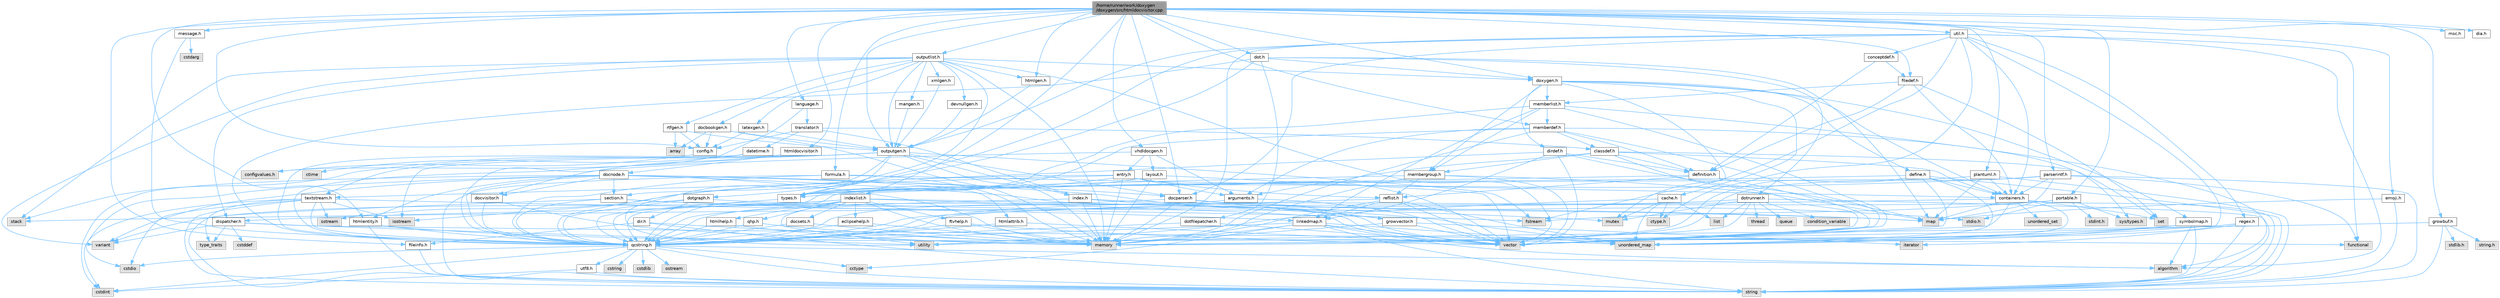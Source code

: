 digraph "/home/runner/work/doxygen/doxygen/src/htmldocvisitor.cpp"
{
 // INTERACTIVE_SVG=YES
 // LATEX_PDF_SIZE
  bgcolor="transparent";
  edge [fontname=Helvetica,fontsize=10,labelfontname=Helvetica,labelfontsize=10];
  node [fontname=Helvetica,fontsize=10,shape=box,height=0.2,width=0.4];
  Node1 [label="/home/runner/work/doxygen\l/doxygen/src/htmldocvisitor.cpp",height=0.2,width=0.4,color="gray40", fillcolor="grey60", style="filled", fontcolor="black",tooltip=" "];
  Node1 -> Node2 [color="steelblue1",style="solid"];
  Node2 [label="htmldocvisitor.h",height=0.2,width=0.4,color="grey40", fillcolor="white", style="filled",URL="$d0/d71/htmldocvisitor_8h.html",tooltip=" "];
  Node2 -> Node3 [color="steelblue1",style="solid"];
  Node3 [label="docvisitor.h",height=0.2,width=0.4,color="grey40", fillcolor="white", style="filled",URL="$d2/d3c/docvisitor_8h.html",tooltip=" "];
  Node3 -> Node4 [color="steelblue1",style="solid"];
  Node4 [label="memory",height=0.2,width=0.4,color="grey60", fillcolor="#E0E0E0", style="filled",tooltip=" "];
  Node3 -> Node5 [color="steelblue1",style="solid"];
  Node5 [label="qcstring.h",height=0.2,width=0.4,color="grey40", fillcolor="white", style="filled",URL="$d7/d5c/qcstring_8h.html",tooltip=" "];
  Node5 -> Node6 [color="steelblue1",style="solid"];
  Node6 [label="string",height=0.2,width=0.4,color="grey60", fillcolor="#E0E0E0", style="filled",tooltip=" "];
  Node5 -> Node7 [color="steelblue1",style="solid"];
  Node7 [label="algorithm",height=0.2,width=0.4,color="grey60", fillcolor="#E0E0E0", style="filled",tooltip=" "];
  Node5 -> Node8 [color="steelblue1",style="solid"];
  Node8 [label="cctype",height=0.2,width=0.4,color="grey60", fillcolor="#E0E0E0", style="filled",tooltip=" "];
  Node5 -> Node9 [color="steelblue1",style="solid"];
  Node9 [label="cstring",height=0.2,width=0.4,color="grey60", fillcolor="#E0E0E0", style="filled",tooltip=" "];
  Node5 -> Node10 [color="steelblue1",style="solid"];
  Node10 [label="cstdio",height=0.2,width=0.4,color="grey60", fillcolor="#E0E0E0", style="filled",tooltip=" "];
  Node5 -> Node11 [color="steelblue1",style="solid"];
  Node11 [label="cstdlib",height=0.2,width=0.4,color="grey60", fillcolor="#E0E0E0", style="filled",tooltip=" "];
  Node5 -> Node12 [color="steelblue1",style="solid"];
  Node12 [label="cstdint",height=0.2,width=0.4,color="grey60", fillcolor="#E0E0E0", style="filled",tooltip=" "];
  Node5 -> Node13 [color="steelblue1",style="solid"];
  Node13 [label="ostream",height=0.2,width=0.4,color="grey60", fillcolor="#E0E0E0", style="filled",tooltip=" "];
  Node5 -> Node14 [color="steelblue1",style="solid"];
  Node14 [label="utf8.h",height=0.2,width=0.4,color="grey40", fillcolor="white", style="filled",URL="$db/d7c/utf8_8h.html",tooltip="Various UTF8 related helper functions."];
  Node14 -> Node12 [color="steelblue1",style="solid"];
  Node14 -> Node6 [color="steelblue1",style="solid"];
  Node2 -> Node15 [color="steelblue1",style="solid"];
  Node15 [label="docnode.h",height=0.2,width=0.4,color="grey40", fillcolor="white", style="filled",URL="$de/d2b/docnode_8h.html",tooltip=" "];
  Node15 -> Node10 [color="steelblue1",style="solid"];
  Node15 -> Node12 [color="steelblue1",style="solid"];
  Node15 -> Node16 [color="steelblue1",style="solid"];
  Node16 [label="vector",height=0.2,width=0.4,color="grey60", fillcolor="#E0E0E0", style="filled",tooltip=" "];
  Node15 -> Node4 [color="steelblue1",style="solid"];
  Node15 -> Node17 [color="steelblue1",style="solid"];
  Node17 [label="variant",height=0.2,width=0.4,color="grey60", fillcolor="#E0E0E0", style="filled",tooltip=" "];
  Node15 -> Node5 [color="steelblue1",style="solid"];
  Node15 -> Node3 [color="steelblue1",style="solid"];
  Node15 -> Node18 [color="steelblue1",style="solid"];
  Node18 [label="docparser.h",height=0.2,width=0.4,color="grey40", fillcolor="white", style="filled",URL="$de/d9c/docparser_8h.html",tooltip=" "];
  Node18 -> Node19 [color="steelblue1",style="solid"];
  Node19 [label="stdio.h",height=0.2,width=0.4,color="grey60", fillcolor="#E0E0E0", style="filled",tooltip=" "];
  Node18 -> Node4 [color="steelblue1",style="solid"];
  Node18 -> Node5 [color="steelblue1",style="solid"];
  Node18 -> Node20 [color="steelblue1",style="solid"];
  Node20 [label="growvector.h",height=0.2,width=0.4,color="grey40", fillcolor="white", style="filled",URL="$d7/d50/growvector_8h.html",tooltip=" "];
  Node20 -> Node16 [color="steelblue1",style="solid"];
  Node20 -> Node4 [color="steelblue1",style="solid"];
  Node20 -> Node21 [color="steelblue1",style="solid"];
  Node21 [label="iterator",height=0.2,width=0.4,color="grey60", fillcolor="#E0E0E0", style="filled",tooltip=" "];
  Node15 -> Node22 [color="steelblue1",style="solid"];
  Node22 [label="htmlattrib.h",height=0.2,width=0.4,color="grey40", fillcolor="white", style="filled",URL="$d0/d73/htmlattrib_8h.html",tooltip=" "];
  Node22 -> Node16 [color="steelblue1",style="solid"];
  Node22 -> Node5 [color="steelblue1",style="solid"];
  Node15 -> Node23 [color="steelblue1",style="solid"];
  Node23 [label="htmlentity.h",height=0.2,width=0.4,color="grey40", fillcolor="white", style="filled",URL="$db/dc6/htmlentity_8h.html",tooltip=" "];
  Node23 -> Node24 [color="steelblue1",style="solid"];
  Node24 [label="unordered_map",height=0.2,width=0.4,color="grey60", fillcolor="#E0E0E0", style="filled",tooltip=" "];
  Node23 -> Node6 [color="steelblue1",style="solid"];
  Node23 -> Node5 [color="steelblue1",style="solid"];
  Node15 -> Node20 [color="steelblue1",style="solid"];
  Node15 -> Node25 [color="steelblue1",style="solid"];
  Node25 [label="section.h",height=0.2,width=0.4,color="grey40", fillcolor="white", style="filled",URL="$d1/d2a/section_8h.html",tooltip=" "];
  Node25 -> Node6 [color="steelblue1",style="solid"];
  Node25 -> Node24 [color="steelblue1",style="solid"];
  Node25 -> Node5 [color="steelblue1",style="solid"];
  Node25 -> Node26 [color="steelblue1",style="solid"];
  Node26 [label="linkedmap.h",height=0.2,width=0.4,color="grey40", fillcolor="white", style="filled",URL="$da/de1/linkedmap_8h.html",tooltip=" "];
  Node26 -> Node24 [color="steelblue1",style="solid"];
  Node26 -> Node16 [color="steelblue1",style="solid"];
  Node26 -> Node4 [color="steelblue1",style="solid"];
  Node26 -> Node6 [color="steelblue1",style="solid"];
  Node26 -> Node7 [color="steelblue1",style="solid"];
  Node26 -> Node8 [color="steelblue1",style="solid"];
  Node26 -> Node5 [color="steelblue1",style="solid"];
  Node2 -> Node5 [color="steelblue1",style="solid"];
  Node1 -> Node18 [color="steelblue1",style="solid"];
  Node1 -> Node27 [color="steelblue1",style="solid"];
  Node27 [label="language.h",height=0.2,width=0.4,color="grey40", fillcolor="white", style="filled",URL="$d8/dce/language_8h.html",tooltip=" "];
  Node27 -> Node28 [color="steelblue1",style="solid"];
  Node28 [label="translator.h",height=0.2,width=0.4,color="grey40", fillcolor="white", style="filled",URL="$d9/df1/translator_8h.html",tooltip=" "];
  Node28 -> Node29 [color="steelblue1",style="solid"];
  Node29 [label="classdef.h",height=0.2,width=0.4,color="grey40", fillcolor="white", style="filled",URL="$d1/da6/classdef_8h.html",tooltip=" "];
  Node29 -> Node16 [color="steelblue1",style="solid"];
  Node29 -> Node30 [color="steelblue1",style="solid"];
  Node30 [label="set",height=0.2,width=0.4,color="grey60", fillcolor="#E0E0E0", style="filled",tooltip=" "];
  Node29 -> Node31 [color="steelblue1",style="solid"];
  Node31 [label="containers.h",height=0.2,width=0.4,color="grey40", fillcolor="white", style="filled",URL="$d5/d75/containers_8h.html",tooltip=" "];
  Node31 -> Node16 [color="steelblue1",style="solid"];
  Node31 -> Node6 [color="steelblue1",style="solid"];
  Node31 -> Node30 [color="steelblue1",style="solid"];
  Node31 -> Node32 [color="steelblue1",style="solid"];
  Node32 [label="map",height=0.2,width=0.4,color="grey60", fillcolor="#E0E0E0", style="filled",tooltip=" "];
  Node31 -> Node33 [color="steelblue1",style="solid"];
  Node33 [label="unordered_set",height=0.2,width=0.4,color="grey60", fillcolor="#E0E0E0", style="filled",tooltip=" "];
  Node31 -> Node24 [color="steelblue1",style="solid"];
  Node31 -> Node34 [color="steelblue1",style="solid"];
  Node34 [label="stack",height=0.2,width=0.4,color="grey60", fillcolor="#E0E0E0", style="filled",tooltip=" "];
  Node29 -> Node35 [color="steelblue1",style="solid"];
  Node35 [label="definition.h",height=0.2,width=0.4,color="grey40", fillcolor="white", style="filled",URL="$df/da1/definition_8h.html",tooltip=" "];
  Node35 -> Node16 [color="steelblue1",style="solid"];
  Node35 -> Node36 [color="steelblue1",style="solid"];
  Node36 [label="types.h",height=0.2,width=0.4,color="grey40", fillcolor="white", style="filled",URL="$d9/d49/types_8h.html",tooltip="This file contains a number of basic enums and types."];
  Node36 -> Node5 [color="steelblue1",style="solid"];
  Node35 -> Node37 [color="steelblue1",style="solid"];
  Node37 [label="reflist.h",height=0.2,width=0.4,color="grey40", fillcolor="white", style="filled",URL="$d1/d02/reflist_8h.html",tooltip=" "];
  Node37 -> Node16 [color="steelblue1",style="solid"];
  Node37 -> Node24 [color="steelblue1",style="solid"];
  Node37 -> Node4 [color="steelblue1",style="solid"];
  Node37 -> Node5 [color="steelblue1",style="solid"];
  Node37 -> Node26 [color="steelblue1",style="solid"];
  Node29 -> Node38 [color="steelblue1",style="solid"];
  Node38 [label="arguments.h",height=0.2,width=0.4,color="grey40", fillcolor="white", style="filled",URL="$df/d9b/arguments_8h.html",tooltip=" "];
  Node38 -> Node16 [color="steelblue1",style="solid"];
  Node38 -> Node5 [color="steelblue1",style="solid"];
  Node29 -> Node39 [color="steelblue1",style="solid"];
  Node39 [label="membergroup.h",height=0.2,width=0.4,color="grey40", fillcolor="white", style="filled",URL="$d9/d11/membergroup_8h.html",tooltip=" "];
  Node39 -> Node16 [color="steelblue1",style="solid"];
  Node39 -> Node32 [color="steelblue1",style="solid"];
  Node39 -> Node4 [color="steelblue1",style="solid"];
  Node39 -> Node36 [color="steelblue1",style="solid"];
  Node39 -> Node37 [color="steelblue1",style="solid"];
  Node28 -> Node40 [color="steelblue1",style="solid"];
  Node40 [label="config.h",height=0.2,width=0.4,color="grey40", fillcolor="white", style="filled",URL="$db/d16/config_8h.html",tooltip=" "];
  Node40 -> Node41 [color="steelblue1",style="solid"];
  Node41 [label="configvalues.h",height=0.2,width=0.4,color="grey60", fillcolor="#E0E0E0", style="filled",tooltip=" "];
  Node28 -> Node42 [color="steelblue1",style="solid"];
  Node42 [label="datetime.h",height=0.2,width=0.4,color="grey40", fillcolor="white", style="filled",URL="$de/d1b/datetime_8h.html",tooltip=" "];
  Node42 -> Node43 [color="steelblue1",style="solid"];
  Node43 [label="ctime",height=0.2,width=0.4,color="grey60", fillcolor="#E0E0E0", style="filled",tooltip=" "];
  Node42 -> Node5 [color="steelblue1",style="solid"];
  Node28 -> Node44 [color="steelblue1",style="solid"];
  Node44 [label="index.h",height=0.2,width=0.4,color="grey40", fillcolor="white", style="filled",URL="$d1/db5/index_8h.html",tooltip=" "];
  Node44 -> Node4 [color="steelblue1",style="solid"];
  Node44 -> Node16 [color="steelblue1",style="solid"];
  Node44 -> Node32 [color="steelblue1",style="solid"];
  Node44 -> Node5 [color="steelblue1",style="solid"];
  Node27 -> Node41 [color="steelblue1",style="solid"];
  Node1 -> Node45 [color="steelblue1",style="solid"];
  Node45 [label="doxygen.h",height=0.2,width=0.4,color="grey40", fillcolor="white", style="filled",URL="$d1/da1/doxygen_8h.html",tooltip=" "];
  Node45 -> Node46 [color="steelblue1",style="solid"];
  Node46 [label="mutex",height=0.2,width=0.4,color="grey60", fillcolor="#E0E0E0", style="filled",tooltip=" "];
  Node45 -> Node31 [color="steelblue1",style="solid"];
  Node45 -> Node39 [color="steelblue1",style="solid"];
  Node45 -> Node47 [color="steelblue1",style="solid"];
  Node47 [label="dirdef.h",height=0.2,width=0.4,color="grey40", fillcolor="white", style="filled",URL="$d6/d15/dirdef_8h.html",tooltip=" "];
  Node47 -> Node16 [color="steelblue1",style="solid"];
  Node47 -> Node32 [color="steelblue1",style="solid"];
  Node47 -> Node5 [color="steelblue1",style="solid"];
  Node47 -> Node26 [color="steelblue1",style="solid"];
  Node47 -> Node35 [color="steelblue1",style="solid"];
  Node45 -> Node48 [color="steelblue1",style="solid"];
  Node48 [label="memberlist.h",height=0.2,width=0.4,color="grey40", fillcolor="white", style="filled",URL="$dd/d78/memberlist_8h.html",tooltip=" "];
  Node48 -> Node16 [color="steelblue1",style="solid"];
  Node48 -> Node7 [color="steelblue1",style="solid"];
  Node48 -> Node49 [color="steelblue1",style="solid"];
  Node49 [label="memberdef.h",height=0.2,width=0.4,color="grey40", fillcolor="white", style="filled",URL="$d4/d46/memberdef_8h.html",tooltip=" "];
  Node49 -> Node16 [color="steelblue1",style="solid"];
  Node49 -> Node4 [color="steelblue1",style="solid"];
  Node49 -> Node50 [color="steelblue1",style="solid"];
  Node50 [label="sys/types.h",height=0.2,width=0.4,color="grey60", fillcolor="#E0E0E0", style="filled",tooltip=" "];
  Node49 -> Node36 [color="steelblue1",style="solid"];
  Node49 -> Node35 [color="steelblue1",style="solid"];
  Node49 -> Node38 [color="steelblue1",style="solid"];
  Node49 -> Node29 [color="steelblue1",style="solid"];
  Node48 -> Node26 [color="steelblue1",style="solid"];
  Node48 -> Node36 [color="steelblue1",style="solid"];
  Node48 -> Node39 [color="steelblue1",style="solid"];
  Node45 -> Node51 [color="steelblue1",style="solid"];
  Node51 [label="define.h",height=0.2,width=0.4,color="grey40", fillcolor="white", style="filled",URL="$df/d67/define_8h.html",tooltip=" "];
  Node51 -> Node16 [color="steelblue1",style="solid"];
  Node51 -> Node4 [color="steelblue1",style="solid"];
  Node51 -> Node6 [color="steelblue1",style="solid"];
  Node51 -> Node24 [color="steelblue1",style="solid"];
  Node51 -> Node5 [color="steelblue1",style="solid"];
  Node51 -> Node31 [color="steelblue1",style="solid"];
  Node45 -> Node52 [color="steelblue1",style="solid"];
  Node52 [label="cache.h",height=0.2,width=0.4,color="grey40", fillcolor="white", style="filled",URL="$d3/d26/cache_8h.html",tooltip=" "];
  Node52 -> Node53 [color="steelblue1",style="solid"];
  Node53 [label="list",height=0.2,width=0.4,color="grey60", fillcolor="#E0E0E0", style="filled",tooltip=" "];
  Node52 -> Node24 [color="steelblue1",style="solid"];
  Node52 -> Node46 [color="steelblue1",style="solid"];
  Node52 -> Node54 [color="steelblue1",style="solid"];
  Node54 [label="utility",height=0.2,width=0.4,color="grey60", fillcolor="#E0E0E0", style="filled",tooltip=" "];
  Node52 -> Node55 [color="steelblue1",style="solid"];
  Node55 [label="ctype.h",height=0.2,width=0.4,color="grey60", fillcolor="#E0E0E0", style="filled",tooltip=" "];
  Node45 -> Node56 [color="steelblue1",style="solid"];
  Node56 [label="symbolmap.h",height=0.2,width=0.4,color="grey40", fillcolor="white", style="filled",URL="$d7/ddd/symbolmap_8h.html",tooltip=" "];
  Node56 -> Node7 [color="steelblue1",style="solid"];
  Node56 -> Node24 [color="steelblue1",style="solid"];
  Node56 -> Node16 [color="steelblue1",style="solid"];
  Node56 -> Node6 [color="steelblue1",style="solid"];
  Node56 -> Node54 [color="steelblue1",style="solid"];
  Node1 -> Node57 [color="steelblue1",style="solid"];
  Node57 [label="outputgen.h",height=0.2,width=0.4,color="grey40", fillcolor="white", style="filled",URL="$df/d06/outputgen_8h.html",tooltip=" "];
  Node57 -> Node4 [color="steelblue1",style="solid"];
  Node57 -> Node34 [color="steelblue1",style="solid"];
  Node57 -> Node58 [color="steelblue1",style="solid"];
  Node58 [label="iostream",height=0.2,width=0.4,color="grey60", fillcolor="#E0E0E0", style="filled",tooltip=" "];
  Node57 -> Node59 [color="steelblue1",style="solid"];
  Node59 [label="fstream",height=0.2,width=0.4,color="grey60", fillcolor="#E0E0E0", style="filled",tooltip=" "];
  Node57 -> Node36 [color="steelblue1",style="solid"];
  Node57 -> Node44 [color="steelblue1",style="solid"];
  Node57 -> Node25 [color="steelblue1",style="solid"];
  Node57 -> Node60 [color="steelblue1",style="solid"];
  Node60 [label="textstream.h",height=0.2,width=0.4,color="grey40", fillcolor="white", style="filled",URL="$d4/d7d/textstream_8h.html",tooltip=" "];
  Node60 -> Node6 [color="steelblue1",style="solid"];
  Node60 -> Node58 [color="steelblue1",style="solid"];
  Node60 -> Node61 [color="steelblue1",style="solid"];
  Node61 [label="sstream",height=0.2,width=0.4,color="grey60", fillcolor="#E0E0E0", style="filled",tooltip=" "];
  Node60 -> Node12 [color="steelblue1",style="solid"];
  Node60 -> Node10 [color="steelblue1",style="solid"];
  Node60 -> Node59 [color="steelblue1",style="solid"];
  Node60 -> Node62 [color="steelblue1",style="solid"];
  Node62 [label="type_traits",height=0.2,width=0.4,color="grey60", fillcolor="#E0E0E0", style="filled",tooltip=" "];
  Node60 -> Node5 [color="steelblue1",style="solid"];
  Node57 -> Node18 [color="steelblue1",style="solid"];
  Node1 -> Node63 [color="steelblue1",style="solid"];
  Node63 [label="outputlist.h",height=0.2,width=0.4,color="grey40", fillcolor="white", style="filled",URL="$d2/db9/outputlist_8h.html",tooltip=" "];
  Node63 -> Node54 [color="steelblue1",style="solid"];
  Node63 -> Node16 [color="steelblue1",style="solid"];
  Node63 -> Node4 [color="steelblue1",style="solid"];
  Node63 -> Node17 [color="steelblue1",style="solid"];
  Node63 -> Node34 [color="steelblue1",style="solid"];
  Node63 -> Node57 [color="steelblue1",style="solid"];
  Node63 -> Node45 [color="steelblue1",style="solid"];
  Node63 -> Node64 [color="steelblue1",style="solid"];
  Node64 [label="dispatcher.h",height=0.2,width=0.4,color="grey40", fillcolor="white", style="filled",URL="$da/d73/dispatcher_8h.html",tooltip=" "];
  Node64 -> Node65 [color="steelblue1",style="solid"];
  Node65 [label="cstddef",height=0.2,width=0.4,color="grey60", fillcolor="#E0E0E0", style="filled",tooltip=" "];
  Node64 -> Node54 [color="steelblue1",style="solid"];
  Node64 -> Node66 [color="steelblue1",style="solid"];
  Node66 [label="functional",height=0.2,width=0.4,color="grey60", fillcolor="#E0E0E0", style="filled",tooltip=" "];
  Node64 -> Node17 [color="steelblue1",style="solid"];
  Node64 -> Node62 [color="steelblue1",style="solid"];
  Node63 -> Node67 [color="steelblue1",style="solid"];
  Node67 [label="htmlgen.h",height=0.2,width=0.4,color="grey40", fillcolor="white", style="filled",URL="$d8/d56/htmlgen_8h.html",tooltip=" "];
  Node67 -> Node57 [color="steelblue1",style="solid"];
  Node63 -> Node68 [color="steelblue1",style="solid"];
  Node68 [label="latexgen.h",height=0.2,width=0.4,color="grey40", fillcolor="white", style="filled",URL="$d6/d9c/latexgen_8h.html",tooltip=" "];
  Node68 -> Node40 [color="steelblue1",style="solid"];
  Node68 -> Node57 [color="steelblue1",style="solid"];
  Node63 -> Node69 [color="steelblue1",style="solid"];
  Node69 [label="rtfgen.h",height=0.2,width=0.4,color="grey40", fillcolor="white", style="filled",URL="$d4/daa/rtfgen_8h.html",tooltip=" "];
  Node69 -> Node70 [color="steelblue1",style="solid"];
  Node70 [label="array",height=0.2,width=0.4,color="grey60", fillcolor="#E0E0E0", style="filled",tooltip=" "];
  Node69 -> Node40 [color="steelblue1",style="solid"];
  Node69 -> Node57 [color="steelblue1",style="solid"];
  Node63 -> Node71 [color="steelblue1",style="solid"];
  Node71 [label="mangen.h",height=0.2,width=0.4,color="grey40", fillcolor="white", style="filled",URL="$da/dc0/mangen_8h.html",tooltip=" "];
  Node71 -> Node57 [color="steelblue1",style="solid"];
  Node63 -> Node72 [color="steelblue1",style="solid"];
  Node72 [label="docbookgen.h",height=0.2,width=0.4,color="grey40", fillcolor="white", style="filled",URL="$de/dea/docbookgen_8h.html",tooltip=" "];
  Node72 -> Node4 [color="steelblue1",style="solid"];
  Node72 -> Node70 [color="steelblue1",style="solid"];
  Node72 -> Node40 [color="steelblue1",style="solid"];
  Node72 -> Node57 [color="steelblue1",style="solid"];
  Node63 -> Node73 [color="steelblue1",style="solid"];
  Node73 [label="xmlgen.h",height=0.2,width=0.4,color="grey40", fillcolor="white", style="filled",URL="$d9/d67/xmlgen_8h.html",tooltip=" "];
  Node73 -> Node57 [color="steelblue1",style="solid"];
  Node63 -> Node74 [color="steelblue1",style="solid"];
  Node74 [label="devnullgen.h",height=0.2,width=0.4,color="grey40", fillcolor="white", style="filled",URL="$d8/de5/devnullgen_8h.html",tooltip=" "];
  Node74 -> Node57 [color="steelblue1",style="solid"];
  Node1 -> Node75 [color="steelblue1",style="solid"];
  Node75 [label="dot.h",height=0.2,width=0.4,color="grey40", fillcolor="white", style="filled",URL="$d6/d4a/dot_8h.html",tooltip=" "];
  Node75 -> Node32 [color="steelblue1",style="solid"];
  Node75 -> Node5 [color="steelblue1",style="solid"];
  Node75 -> Node76 [color="steelblue1",style="solid"];
  Node76 [label="dotgraph.h",height=0.2,width=0.4,color="grey40", fillcolor="white", style="filled",URL="$d0/daa/dotgraph_8h.html",tooltip=" "];
  Node76 -> Node58 [color="steelblue1",style="solid"];
  Node76 -> Node32 [color="steelblue1",style="solid"];
  Node76 -> Node5 [color="steelblue1",style="solid"];
  Node76 -> Node77 [color="steelblue1",style="solid"];
  Node77 [label="dir.h",height=0.2,width=0.4,color="grey40", fillcolor="white", style="filled",URL="$df/d9c/dir_8h.html",tooltip=" "];
  Node77 -> Node6 [color="steelblue1",style="solid"];
  Node77 -> Node4 [color="steelblue1",style="solid"];
  Node77 -> Node78 [color="steelblue1",style="solid"];
  Node78 [label="fileinfo.h",height=0.2,width=0.4,color="grey40", fillcolor="white", style="filled",URL="$df/d45/fileinfo_8h.html",tooltip=" "];
  Node78 -> Node6 [color="steelblue1",style="solid"];
  Node75 -> Node79 [color="steelblue1",style="solid"];
  Node79 [label="dotfilepatcher.h",height=0.2,width=0.4,color="grey40", fillcolor="white", style="filled",URL="$d3/d38/dotfilepatcher_8h.html",tooltip=" "];
  Node79 -> Node16 [color="steelblue1",style="solid"];
  Node79 -> Node5 [color="steelblue1",style="solid"];
  Node75 -> Node80 [color="steelblue1",style="solid"];
  Node80 [label="dotrunner.h",height=0.2,width=0.4,color="grey40", fillcolor="white", style="filled",URL="$d2/dd1/dotrunner_8h.html",tooltip=" "];
  Node80 -> Node6 [color="steelblue1",style="solid"];
  Node80 -> Node81 [color="steelblue1",style="solid"];
  Node81 [label="thread",height=0.2,width=0.4,color="grey60", fillcolor="#E0E0E0", style="filled",tooltip=" "];
  Node80 -> Node53 [color="steelblue1",style="solid"];
  Node80 -> Node82 [color="steelblue1",style="solid"];
  Node82 [label="queue",height=0.2,width=0.4,color="grey60", fillcolor="#E0E0E0", style="filled",tooltip=" "];
  Node80 -> Node46 [color="steelblue1",style="solid"];
  Node80 -> Node83 [color="steelblue1",style="solid"];
  Node83 [label="condition_variable",height=0.2,width=0.4,color="grey60", fillcolor="#E0E0E0", style="filled",tooltip=" "];
  Node80 -> Node4 [color="steelblue1",style="solid"];
  Node80 -> Node5 [color="steelblue1",style="solid"];
  Node75 -> Node45 [color="steelblue1",style="solid"];
  Node1 -> Node84 [color="steelblue1",style="solid"];
  Node84 [label="message.h",height=0.2,width=0.4,color="grey40", fillcolor="white", style="filled",URL="$d2/d0d/message_8h.html",tooltip=" "];
  Node84 -> Node85 [color="steelblue1",style="solid"];
  Node85 [label="cstdarg",height=0.2,width=0.4,color="grey60", fillcolor="#E0E0E0", style="filled",tooltip=" "];
  Node84 -> Node5 [color="steelblue1",style="solid"];
  Node1 -> Node40 [color="steelblue1",style="solid"];
  Node1 -> Node67 [color="steelblue1",style="solid"];
  Node1 -> Node86 [color="steelblue1",style="solid"];
  Node86 [label="parserintf.h",height=0.2,width=0.4,color="grey40", fillcolor="white", style="filled",URL="$da/d55/parserintf_8h.html",tooltip=" "];
  Node86 -> Node66 [color="steelblue1",style="solid"];
  Node86 -> Node4 [color="steelblue1",style="solid"];
  Node86 -> Node32 [color="steelblue1",style="solid"];
  Node86 -> Node6 [color="steelblue1",style="solid"];
  Node86 -> Node36 [color="steelblue1",style="solid"];
  Node86 -> Node31 [color="steelblue1",style="solid"];
  Node1 -> Node87 [color="steelblue1",style="solid"];
  Node87 [label="msc.h",height=0.2,width=0.4,color="grey40", fillcolor="white", style="filled",URL="$dc/d66/msc_8h.html",tooltip=" "];
  Node1 -> Node88 [color="steelblue1",style="solid"];
  Node88 [label="dia.h",height=0.2,width=0.4,color="grey40", fillcolor="white", style="filled",URL="$da/d49/dia_8h.html",tooltip=" "];
  Node1 -> Node89 [color="steelblue1",style="solid"];
  Node89 [label="util.h",height=0.2,width=0.4,color="grey40", fillcolor="white", style="filled",URL="$d8/d3c/util_8h.html",tooltip="A bunch of utility functions."];
  Node89 -> Node4 [color="steelblue1",style="solid"];
  Node89 -> Node24 [color="steelblue1",style="solid"];
  Node89 -> Node7 [color="steelblue1",style="solid"];
  Node89 -> Node66 [color="steelblue1",style="solid"];
  Node89 -> Node59 [color="steelblue1",style="solid"];
  Node89 -> Node55 [color="steelblue1",style="solid"];
  Node89 -> Node36 [color="steelblue1",style="solid"];
  Node89 -> Node18 [color="steelblue1",style="solid"];
  Node89 -> Node31 [color="steelblue1",style="solid"];
  Node89 -> Node57 [color="steelblue1",style="solid"];
  Node89 -> Node90 [color="steelblue1",style="solid"];
  Node90 [label="regex.h",height=0.2,width=0.4,color="grey40", fillcolor="white", style="filled",URL="$d1/d21/regex_8h.html",tooltip=" "];
  Node90 -> Node4 [color="steelblue1",style="solid"];
  Node90 -> Node6 [color="steelblue1",style="solid"];
  Node90 -> Node16 [color="steelblue1",style="solid"];
  Node90 -> Node21 [color="steelblue1",style="solid"];
  Node89 -> Node91 [color="steelblue1",style="solid"];
  Node91 [label="conceptdef.h",height=0.2,width=0.4,color="grey40", fillcolor="white", style="filled",URL="$da/df1/conceptdef_8h.html",tooltip=" "];
  Node91 -> Node35 [color="steelblue1",style="solid"];
  Node91 -> Node92 [color="steelblue1",style="solid"];
  Node92 [label="filedef.h",height=0.2,width=0.4,color="grey40", fillcolor="white", style="filled",URL="$d4/d3a/filedef_8h.html",tooltip=" "];
  Node92 -> Node30 [color="steelblue1",style="solid"];
  Node92 -> Node35 [color="steelblue1",style="solid"];
  Node92 -> Node48 [color="steelblue1",style="solid"];
  Node92 -> Node31 [color="steelblue1",style="solid"];
  Node1 -> Node93 [color="steelblue1",style="solid"];
  Node93 [label="vhdldocgen.h",height=0.2,width=0.4,color="grey40", fillcolor="white", style="filled",URL="$dd/dec/vhdldocgen_8h.html",tooltip=" "];
  Node93 -> Node5 [color="steelblue1",style="solid"];
  Node93 -> Node94 [color="steelblue1",style="solid"];
  Node94 [label="layout.h",height=0.2,width=0.4,color="grey40", fillcolor="white", style="filled",URL="$db/d51/layout_8h.html",tooltip=" "];
  Node94 -> Node4 [color="steelblue1",style="solid"];
  Node94 -> Node16 [color="steelblue1",style="solid"];
  Node94 -> Node36 [color="steelblue1",style="solid"];
  Node93 -> Node38 [color="steelblue1",style="solid"];
  Node93 -> Node95 [color="steelblue1",style="solid"];
  Node95 [label="entry.h",height=0.2,width=0.4,color="grey40", fillcolor="white", style="filled",URL="$d1/dc6/entry_8h.html",tooltip=" "];
  Node95 -> Node16 [color="steelblue1",style="solid"];
  Node95 -> Node4 [color="steelblue1",style="solid"];
  Node95 -> Node61 [color="steelblue1",style="solid"];
  Node95 -> Node36 [color="steelblue1",style="solid"];
  Node95 -> Node38 [color="steelblue1",style="solid"];
  Node95 -> Node37 [color="steelblue1",style="solid"];
  Node95 -> Node60 [color="steelblue1",style="solid"];
  Node1 -> Node92 [color="steelblue1",style="solid"];
  Node1 -> Node49 [color="steelblue1",style="solid"];
  Node1 -> Node23 [color="steelblue1",style="solid"];
  Node1 -> Node96 [color="steelblue1",style="solid"];
  Node96 [label="emoji.h",height=0.2,width=0.4,color="grey40", fillcolor="white", style="filled",URL="$d6/dd3/emoji_8h.html",tooltip=" "];
  Node96 -> Node32 [color="steelblue1",style="solid"];
  Node96 -> Node6 [color="steelblue1",style="solid"];
  Node1 -> Node97 [color="steelblue1",style="solid"];
  Node97 [label="plantuml.h",height=0.2,width=0.4,color="grey40", fillcolor="white", style="filled",URL="$d3/dde/plantuml_8h.html",tooltip=" "];
  Node97 -> Node32 [color="steelblue1",style="solid"];
  Node97 -> Node6 [color="steelblue1",style="solid"];
  Node97 -> Node31 [color="steelblue1",style="solid"];
  Node97 -> Node5 [color="steelblue1",style="solid"];
  Node1 -> Node98 [color="steelblue1",style="solid"];
  Node98 [label="formula.h",height=0.2,width=0.4,color="grey40", fillcolor="white", style="filled",URL="$d3/d9a/formula_8h.html",tooltip=" "];
  Node98 -> Node4 [color="steelblue1",style="solid"];
  Node98 -> Node6 [color="steelblue1",style="solid"];
  Node98 -> Node5 [color="steelblue1",style="solid"];
  Node98 -> Node31 [color="steelblue1",style="solid"];
  Node1 -> Node78 [color="steelblue1",style="solid"];
  Node1 -> Node99 [color="steelblue1",style="solid"];
  Node99 [label="indexlist.h",height=0.2,width=0.4,color="grey40", fillcolor="white", style="filled",URL="$d5/d61/indexlist_8h.html",tooltip=" "];
  Node99 -> Node54 [color="steelblue1",style="solid"];
  Node99 -> Node16 [color="steelblue1",style="solid"];
  Node99 -> Node4 [color="steelblue1",style="solid"];
  Node99 -> Node46 [color="steelblue1",style="solid"];
  Node99 -> Node17 [color="steelblue1",style="solid"];
  Node99 -> Node5 [color="steelblue1",style="solid"];
  Node99 -> Node64 [color="steelblue1",style="solid"];
  Node99 -> Node100 [color="steelblue1",style="solid"];
  Node100 [label="docsets.h",height=0.2,width=0.4,color="grey40", fillcolor="white", style="filled",URL="$d1/db2/docsets_8h.html",tooltip=" "];
  Node100 -> Node4 [color="steelblue1",style="solid"];
  Node100 -> Node5 [color="steelblue1",style="solid"];
  Node99 -> Node101 [color="steelblue1",style="solid"];
  Node101 [label="eclipsehelp.h",height=0.2,width=0.4,color="grey40", fillcolor="white", style="filled",URL="$db/d9e/eclipsehelp_8h.html",tooltip=" "];
  Node101 -> Node4 [color="steelblue1",style="solid"];
  Node101 -> Node5 [color="steelblue1",style="solid"];
  Node99 -> Node102 [color="steelblue1",style="solid"];
  Node102 [label="ftvhelp.h",height=0.2,width=0.4,color="grey40", fillcolor="white", style="filled",URL="$d2/d4a/ftvhelp_8h.html",tooltip=" "];
  Node102 -> Node4 [color="steelblue1",style="solid"];
  Node102 -> Node16 [color="steelblue1",style="solid"];
  Node102 -> Node5 [color="steelblue1",style="solid"];
  Node99 -> Node103 [color="steelblue1",style="solid"];
  Node103 [label="htmlhelp.h",height=0.2,width=0.4,color="grey40", fillcolor="white", style="filled",URL="$d8/dc3/htmlhelp_8h.html",tooltip=" "];
  Node103 -> Node4 [color="steelblue1",style="solid"];
  Node103 -> Node5 [color="steelblue1",style="solid"];
  Node99 -> Node104 [color="steelblue1",style="solid"];
  Node104 [label="qhp.h",height=0.2,width=0.4,color="grey40", fillcolor="white", style="filled",URL="$dc/d20/qhp_8h.html",tooltip=" "];
  Node104 -> Node4 [color="steelblue1",style="solid"];
  Node104 -> Node5 [color="steelblue1",style="solid"];
  Node1 -> Node105 [color="steelblue1",style="solid"];
  Node105 [label="growbuf.h",height=0.2,width=0.4,color="grey40", fillcolor="white", style="filled",URL="$dd/d72/growbuf_8h.html",tooltip=" "];
  Node105 -> Node54 [color="steelblue1",style="solid"];
  Node105 -> Node106 [color="steelblue1",style="solid"];
  Node106 [label="stdlib.h",height=0.2,width=0.4,color="grey60", fillcolor="#E0E0E0", style="filled",tooltip=" "];
  Node105 -> Node107 [color="steelblue1",style="solid"];
  Node107 [label="string.h",height=0.2,width=0.4,color="grey60", fillcolor="#E0E0E0", style="filled",tooltip=" "];
  Node105 -> Node6 [color="steelblue1",style="solid"];
  Node1 -> Node108 [color="steelblue1",style="solid"];
  Node108 [label="portable.h",height=0.2,width=0.4,color="grey40", fillcolor="white", style="filled",URL="$d2/de2/portable_8h.html",tooltip="Portable versions of functions that are platform dependent."];
  Node108 -> Node19 [color="steelblue1",style="solid"];
  Node108 -> Node50 [color="steelblue1",style="solid"];
  Node108 -> Node109 [color="steelblue1",style="solid"];
  Node109 [label="stdint.h",height=0.2,width=0.4,color="grey60", fillcolor="#E0E0E0", style="filled",tooltip=" "];
  Node108 -> Node59 [color="steelblue1",style="solid"];
  Node108 -> Node5 [color="steelblue1",style="solid"];
}
